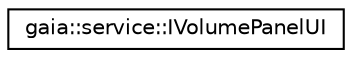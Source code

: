 digraph G
{
  edge [fontname="Helvetica",fontsize="10",labelfontname="Helvetica",labelfontsize="10"];
  node [fontname="Helvetica",fontsize="10",shape=record];
  rankdir=LR;
  Node1 [label="gaia::service::IVolumePanelUI",height=0.2,width=0.4,color="black", fillcolor="white", style="filled",URL="$d6/d34/classgaia_1_1service_1_1_i_volume_panel_u_i.html",tooltip="Interface class that need to be implemented by user application."];
}
